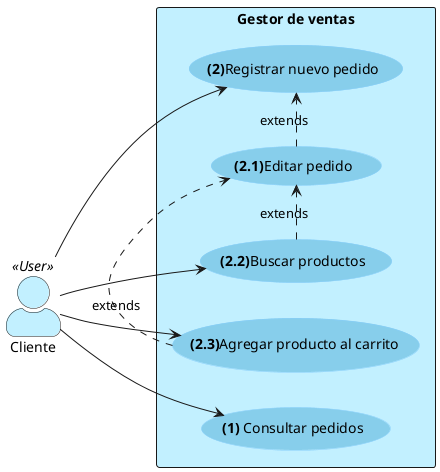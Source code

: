 @startuml ventas
left to right direction
skinparam actorStyle awesome
skinparam usecase {
  BackgroundColor SkyBlue
  BorderColor LightSkyBlue
}

actor Cliente <<User>> #APPLICATION

rectangle "Gestor de ventas" #APPLICATION {
  usecase "<b>(1)</b> Consultar pedidos" as consultarPedidos
  usecase "<b>(2)</b>Registrar nuevo pedido" as registrarPedido
  usecase "<b>(2.1)</b>Editar pedido" as editarPedido
  usecase "<b>(2.2)</b>Buscar productos" as buscarProductos
  usecase "<b>(2.3)</b>Agregar producto al carrito" as agregarProducto
}

editarPedido .> registrarPedido: extends
buscarProductos .> editarPedido: extends
agregarProducto .> editarPedido: extends

Cliente --> consultarPedidos
Cliente --> registrarPedido
Cliente --> buscarProductos
Cliente --> agregarProducto

@enduml